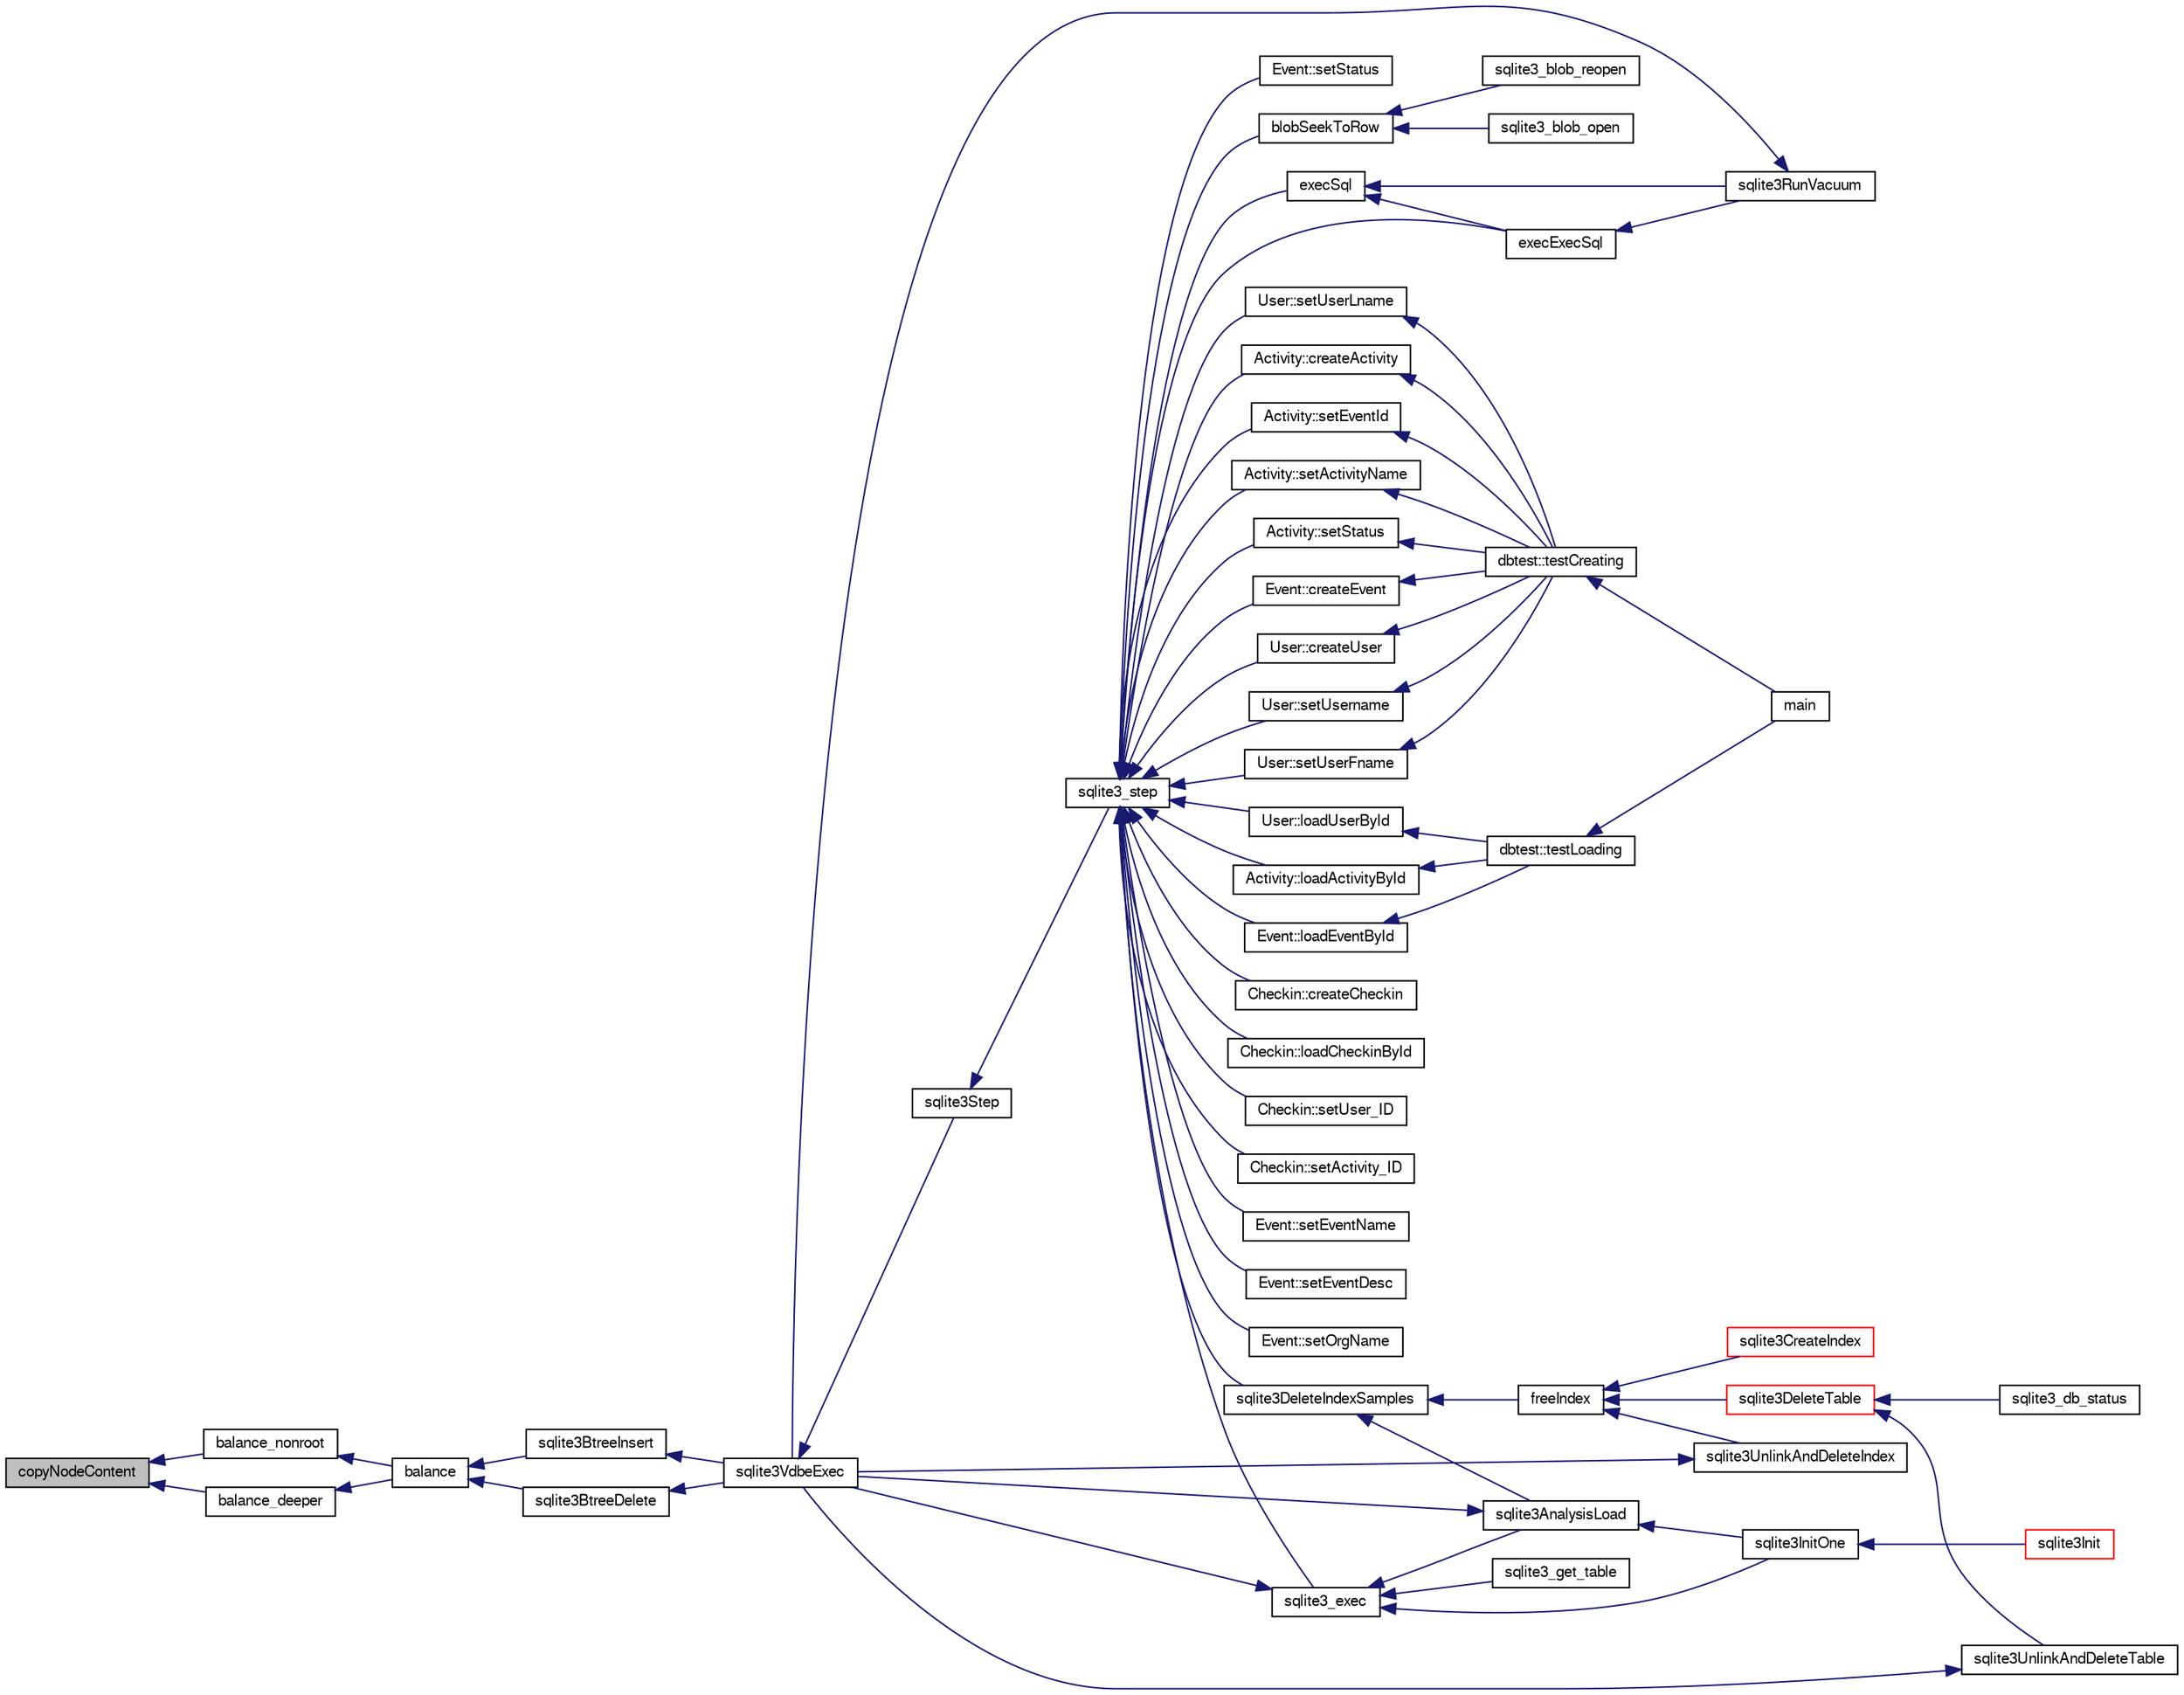 digraph "copyNodeContent"
{
  edge [fontname="FreeSans",fontsize="10",labelfontname="FreeSans",labelfontsize="10"];
  node [fontname="FreeSans",fontsize="10",shape=record];
  rankdir="LR";
  Node74133 [label="copyNodeContent",height=0.2,width=0.4,color="black", fillcolor="grey75", style="filled", fontcolor="black"];
  Node74133 -> Node74134 [dir="back",color="midnightblue",fontsize="10",style="solid",fontname="FreeSans"];
  Node74134 [label="balance_nonroot",height=0.2,width=0.4,color="black", fillcolor="white", style="filled",URL="$sqlite3_8c.html#a513ba5c0beb3462a4b60064469f1539d"];
  Node74134 -> Node74135 [dir="back",color="midnightblue",fontsize="10",style="solid",fontname="FreeSans"];
  Node74135 [label="balance",height=0.2,width=0.4,color="black", fillcolor="white", style="filled",URL="$sqlite3_8c.html#a173f7c872fb68ccd3a20440d640b66c7"];
  Node74135 -> Node74136 [dir="back",color="midnightblue",fontsize="10",style="solid",fontname="FreeSans"];
  Node74136 [label="sqlite3BtreeInsert",height=0.2,width=0.4,color="black", fillcolor="white", style="filled",URL="$sqlite3_8c.html#aa6c6b68ed28d38984e5fa329794d7f02"];
  Node74136 -> Node74137 [dir="back",color="midnightblue",fontsize="10",style="solid",fontname="FreeSans"];
  Node74137 [label="sqlite3VdbeExec",height=0.2,width=0.4,color="black", fillcolor="white", style="filled",URL="$sqlite3_8c.html#a8ce40a614bdc56719c4d642b1e4dfb21"];
  Node74137 -> Node74138 [dir="back",color="midnightblue",fontsize="10",style="solid",fontname="FreeSans"];
  Node74138 [label="sqlite3Step",height=0.2,width=0.4,color="black", fillcolor="white", style="filled",URL="$sqlite3_8c.html#a3f2872e873e2758a4beedad1d5113554"];
  Node74138 -> Node74139 [dir="back",color="midnightblue",fontsize="10",style="solid",fontname="FreeSans"];
  Node74139 [label="sqlite3_step",height=0.2,width=0.4,color="black", fillcolor="white", style="filled",URL="$sqlite3_8h.html#ac1e491ce36b7471eb28387f7d3c74334"];
  Node74139 -> Node74140 [dir="back",color="midnightblue",fontsize="10",style="solid",fontname="FreeSans"];
  Node74140 [label="Activity::createActivity",height=0.2,width=0.4,color="black", fillcolor="white", style="filled",URL="$classActivity.html#a813cc5e52c14ab49b39014c134e3425b"];
  Node74140 -> Node74141 [dir="back",color="midnightblue",fontsize="10",style="solid",fontname="FreeSans"];
  Node74141 [label="dbtest::testCreating",height=0.2,width=0.4,color="black", fillcolor="white", style="filled",URL="$classdbtest.html#a8193e88a7df657069c8a6bd09c8243b7"];
  Node74141 -> Node74142 [dir="back",color="midnightblue",fontsize="10",style="solid",fontname="FreeSans"];
  Node74142 [label="main",height=0.2,width=0.4,color="black", fillcolor="white", style="filled",URL="$test_8cpp.html#ae66f6b31b5ad750f1fe042a706a4e3d4"];
  Node74139 -> Node74143 [dir="back",color="midnightblue",fontsize="10",style="solid",fontname="FreeSans"];
  Node74143 [label="Activity::loadActivityById",height=0.2,width=0.4,color="black", fillcolor="white", style="filled",URL="$classActivity.html#abe4ffb4f08a47212ebf9013259d9e7fd"];
  Node74143 -> Node74144 [dir="back",color="midnightblue",fontsize="10",style="solid",fontname="FreeSans"];
  Node74144 [label="dbtest::testLoading",height=0.2,width=0.4,color="black", fillcolor="white", style="filled",URL="$classdbtest.html#a6f98d82a2c8e2b9040848763504ddae1"];
  Node74144 -> Node74142 [dir="back",color="midnightblue",fontsize="10",style="solid",fontname="FreeSans"];
  Node74139 -> Node74145 [dir="back",color="midnightblue",fontsize="10",style="solid",fontname="FreeSans"];
  Node74145 [label="Activity::setEventId",height=0.2,width=0.4,color="black", fillcolor="white", style="filled",URL="$classActivity.html#adb1d0fd0d08f473e068f0a4086bfa9ca"];
  Node74145 -> Node74141 [dir="back",color="midnightblue",fontsize="10",style="solid",fontname="FreeSans"];
  Node74139 -> Node74146 [dir="back",color="midnightblue",fontsize="10",style="solid",fontname="FreeSans"];
  Node74146 [label="Activity::setActivityName",height=0.2,width=0.4,color="black", fillcolor="white", style="filled",URL="$classActivity.html#a62dc3737b33915a36086f9dd26d16a81"];
  Node74146 -> Node74141 [dir="back",color="midnightblue",fontsize="10",style="solid",fontname="FreeSans"];
  Node74139 -> Node74147 [dir="back",color="midnightblue",fontsize="10",style="solid",fontname="FreeSans"];
  Node74147 [label="Activity::setStatus",height=0.2,width=0.4,color="black", fillcolor="white", style="filled",URL="$classActivity.html#af618135a7738f4d2a7ee147a8ef912ea"];
  Node74147 -> Node74141 [dir="back",color="midnightblue",fontsize="10",style="solid",fontname="FreeSans"];
  Node74139 -> Node74148 [dir="back",color="midnightblue",fontsize="10",style="solid",fontname="FreeSans"];
  Node74148 [label="Checkin::createCheckin",height=0.2,width=0.4,color="black", fillcolor="white", style="filled",URL="$classCheckin.html#a4e40acdf7fff0e607f6de4f24f3a163c"];
  Node74139 -> Node74149 [dir="back",color="midnightblue",fontsize="10",style="solid",fontname="FreeSans"];
  Node74149 [label="Checkin::loadCheckinById",height=0.2,width=0.4,color="black", fillcolor="white", style="filled",URL="$classCheckin.html#a3461f70ea6c68475225f2a07f78a21e0"];
  Node74139 -> Node74150 [dir="back",color="midnightblue",fontsize="10",style="solid",fontname="FreeSans"];
  Node74150 [label="Checkin::setUser_ID",height=0.2,width=0.4,color="black", fillcolor="white", style="filled",URL="$classCheckin.html#a76ab640f4f912876dbebf183db5359c6"];
  Node74139 -> Node74151 [dir="back",color="midnightblue",fontsize="10",style="solid",fontname="FreeSans"];
  Node74151 [label="Checkin::setActivity_ID",height=0.2,width=0.4,color="black", fillcolor="white", style="filled",URL="$classCheckin.html#ab2ff3ec2604ec73a42af25874a00b232"];
  Node74139 -> Node74152 [dir="back",color="midnightblue",fontsize="10",style="solid",fontname="FreeSans"];
  Node74152 [label="Event::createEvent",height=0.2,width=0.4,color="black", fillcolor="white", style="filled",URL="$classEvent.html#a77adb9f4a46ffb32c2d931f0691f5903"];
  Node74152 -> Node74141 [dir="back",color="midnightblue",fontsize="10",style="solid",fontname="FreeSans"];
  Node74139 -> Node74153 [dir="back",color="midnightblue",fontsize="10",style="solid",fontname="FreeSans"];
  Node74153 [label="Event::loadEventById",height=0.2,width=0.4,color="black", fillcolor="white", style="filled",URL="$classEvent.html#afa66cea33f722dbeecb69cc98fdea055"];
  Node74153 -> Node74144 [dir="back",color="midnightblue",fontsize="10",style="solid",fontname="FreeSans"];
  Node74139 -> Node74154 [dir="back",color="midnightblue",fontsize="10",style="solid",fontname="FreeSans"];
  Node74154 [label="Event::setEventName",height=0.2,width=0.4,color="black", fillcolor="white", style="filled",URL="$classEvent.html#a10596b6ca077df05184e30d62b08729d"];
  Node74139 -> Node74155 [dir="back",color="midnightblue",fontsize="10",style="solid",fontname="FreeSans"];
  Node74155 [label="Event::setEventDesc",height=0.2,width=0.4,color="black", fillcolor="white", style="filled",URL="$classEvent.html#ae36b8377dcae792f1c5c4726024c981b"];
  Node74139 -> Node74156 [dir="back",color="midnightblue",fontsize="10",style="solid",fontname="FreeSans"];
  Node74156 [label="Event::setOrgName",height=0.2,width=0.4,color="black", fillcolor="white", style="filled",URL="$classEvent.html#a19aac0f776bd764563a54977656cf680"];
  Node74139 -> Node74157 [dir="back",color="midnightblue",fontsize="10",style="solid",fontname="FreeSans"];
  Node74157 [label="Event::setStatus",height=0.2,width=0.4,color="black", fillcolor="white", style="filled",URL="$classEvent.html#ab0a6b9285af0f4172eb841e2b80f8972"];
  Node74139 -> Node74158 [dir="back",color="midnightblue",fontsize="10",style="solid",fontname="FreeSans"];
  Node74158 [label="blobSeekToRow",height=0.2,width=0.4,color="black", fillcolor="white", style="filled",URL="$sqlite3_8c.html#afff57e13332b98c8a44a7cebe38962ab"];
  Node74158 -> Node74159 [dir="back",color="midnightblue",fontsize="10",style="solid",fontname="FreeSans"];
  Node74159 [label="sqlite3_blob_open",height=0.2,width=0.4,color="black", fillcolor="white", style="filled",URL="$sqlite3_8h.html#adb8ad839a5bdd62a43785132bc7dd518"];
  Node74158 -> Node74160 [dir="back",color="midnightblue",fontsize="10",style="solid",fontname="FreeSans"];
  Node74160 [label="sqlite3_blob_reopen",height=0.2,width=0.4,color="black", fillcolor="white", style="filled",URL="$sqlite3_8h.html#abc77c24fdc0150138490359a94360f7e"];
  Node74139 -> Node74161 [dir="back",color="midnightblue",fontsize="10",style="solid",fontname="FreeSans"];
  Node74161 [label="sqlite3DeleteIndexSamples",height=0.2,width=0.4,color="black", fillcolor="white", style="filled",URL="$sqlite3_8c.html#aaeda0302fbf61397ec009f65bed047ef"];
  Node74161 -> Node74162 [dir="back",color="midnightblue",fontsize="10",style="solid",fontname="FreeSans"];
  Node74162 [label="sqlite3AnalysisLoad",height=0.2,width=0.4,color="black", fillcolor="white", style="filled",URL="$sqlite3_8c.html#a48a2301c27e1d3d68708b9b8761b5a01"];
  Node74162 -> Node74137 [dir="back",color="midnightblue",fontsize="10",style="solid",fontname="FreeSans"];
  Node74162 -> Node74163 [dir="back",color="midnightblue",fontsize="10",style="solid",fontname="FreeSans"];
  Node74163 [label="sqlite3InitOne",height=0.2,width=0.4,color="black", fillcolor="white", style="filled",URL="$sqlite3_8c.html#ac4318b25df65269906b0379251fe9b85"];
  Node74163 -> Node74164 [dir="back",color="midnightblue",fontsize="10",style="solid",fontname="FreeSans"];
  Node74164 [label="sqlite3Init",height=0.2,width=0.4,color="red", fillcolor="white", style="filled",URL="$sqlite3_8c.html#aed74e3dc765631a833f522f425ff5a48"];
  Node74161 -> Node74264 [dir="back",color="midnightblue",fontsize="10",style="solid",fontname="FreeSans"];
  Node74264 [label="freeIndex",height=0.2,width=0.4,color="black", fillcolor="white", style="filled",URL="$sqlite3_8c.html#a00907c99c18d5bcb9d0b38c077146c31"];
  Node74264 -> Node74265 [dir="back",color="midnightblue",fontsize="10",style="solid",fontname="FreeSans"];
  Node74265 [label="sqlite3UnlinkAndDeleteIndex",height=0.2,width=0.4,color="black", fillcolor="white", style="filled",URL="$sqlite3_8c.html#a889f2dcb438c56db37a6d61e9f25e244"];
  Node74265 -> Node74137 [dir="back",color="midnightblue",fontsize="10",style="solid",fontname="FreeSans"];
  Node74264 -> Node74266 [dir="back",color="midnightblue",fontsize="10",style="solid",fontname="FreeSans"];
  Node74266 [label="sqlite3DeleteTable",height=0.2,width=0.4,color="red", fillcolor="white", style="filled",URL="$sqlite3_8c.html#a7fd3d507375a381a3807f92735318973"];
  Node74266 -> Node74267 [dir="back",color="midnightblue",fontsize="10",style="solid",fontname="FreeSans"];
  Node74267 [label="sqlite3_db_status",height=0.2,width=0.4,color="black", fillcolor="white", style="filled",URL="$sqlite3_8h.html#ab64e8333313ee2e44116842711818940"];
  Node74266 -> Node74268 [dir="back",color="midnightblue",fontsize="10",style="solid",fontname="FreeSans"];
  Node74268 [label="sqlite3UnlinkAndDeleteTable",height=0.2,width=0.4,color="black", fillcolor="white", style="filled",URL="$sqlite3_8c.html#a9733677716a49de464f86fff164e9a1b"];
  Node74268 -> Node74137 [dir="back",color="midnightblue",fontsize="10",style="solid",fontname="FreeSans"];
  Node74264 -> Node74176 [dir="back",color="midnightblue",fontsize="10",style="solid",fontname="FreeSans"];
  Node74176 [label="sqlite3CreateIndex",height=0.2,width=0.4,color="red", fillcolor="white", style="filled",URL="$sqlite3_8c.html#a8dbe5e590ab6c58a8c45f34f7c81e825"];
  Node74139 -> Node74330 [dir="back",color="midnightblue",fontsize="10",style="solid",fontname="FreeSans"];
  Node74330 [label="sqlite3_exec",height=0.2,width=0.4,color="black", fillcolor="white", style="filled",URL="$sqlite3_8h.html#a97487ec8150e0bcc8fa392ab8f0e24db"];
  Node74330 -> Node74137 [dir="back",color="midnightblue",fontsize="10",style="solid",fontname="FreeSans"];
  Node74330 -> Node74162 [dir="back",color="midnightblue",fontsize="10",style="solid",fontname="FreeSans"];
  Node74330 -> Node74163 [dir="back",color="midnightblue",fontsize="10",style="solid",fontname="FreeSans"];
  Node74330 -> Node74331 [dir="back",color="midnightblue",fontsize="10",style="solid",fontname="FreeSans"];
  Node74331 [label="sqlite3_get_table",height=0.2,width=0.4,color="black", fillcolor="white", style="filled",URL="$sqlite3_8h.html#a5effeac4e12df57beaa35c5be1f61579"];
  Node74139 -> Node74321 [dir="back",color="midnightblue",fontsize="10",style="solid",fontname="FreeSans"];
  Node74321 [label="execSql",height=0.2,width=0.4,color="black", fillcolor="white", style="filled",URL="$sqlite3_8c.html#a7d16651b98a110662f4c265eff0246cb"];
  Node74321 -> Node74322 [dir="back",color="midnightblue",fontsize="10",style="solid",fontname="FreeSans"];
  Node74322 [label="execExecSql",height=0.2,width=0.4,color="black", fillcolor="white", style="filled",URL="$sqlite3_8c.html#ac1be09a6c047f21133d16378d301e0d4"];
  Node74322 -> Node74323 [dir="back",color="midnightblue",fontsize="10",style="solid",fontname="FreeSans"];
  Node74323 [label="sqlite3RunVacuum",height=0.2,width=0.4,color="black", fillcolor="white", style="filled",URL="$sqlite3_8c.html#a5e83ddc7b3e7e8e79ad5d1fc92de1d2f"];
  Node74323 -> Node74137 [dir="back",color="midnightblue",fontsize="10",style="solid",fontname="FreeSans"];
  Node74321 -> Node74323 [dir="back",color="midnightblue",fontsize="10",style="solid",fontname="FreeSans"];
  Node74139 -> Node74322 [dir="back",color="midnightblue",fontsize="10",style="solid",fontname="FreeSans"];
  Node74139 -> Node74324 [dir="back",color="midnightblue",fontsize="10",style="solid",fontname="FreeSans"];
  Node74324 [label="User::createUser",height=0.2,width=0.4,color="black", fillcolor="white", style="filled",URL="$classUser.html#a22ed673939e8cc0a136130b809bba513"];
  Node74324 -> Node74141 [dir="back",color="midnightblue",fontsize="10",style="solid",fontname="FreeSans"];
  Node74139 -> Node74325 [dir="back",color="midnightblue",fontsize="10",style="solid",fontname="FreeSans"];
  Node74325 [label="User::loadUserById",height=0.2,width=0.4,color="black", fillcolor="white", style="filled",URL="$classUser.html#a863377665b7fb83c5547dcf9727f5092"];
  Node74325 -> Node74144 [dir="back",color="midnightblue",fontsize="10",style="solid",fontname="FreeSans"];
  Node74139 -> Node74326 [dir="back",color="midnightblue",fontsize="10",style="solid",fontname="FreeSans"];
  Node74326 [label="User::setUsername",height=0.2,width=0.4,color="black", fillcolor="white", style="filled",URL="$classUser.html#aa0497022a136cb78de785b0a39ae60b1"];
  Node74326 -> Node74141 [dir="back",color="midnightblue",fontsize="10",style="solid",fontname="FreeSans"];
  Node74139 -> Node74327 [dir="back",color="midnightblue",fontsize="10",style="solid",fontname="FreeSans"];
  Node74327 [label="User::setUserFname",height=0.2,width=0.4,color="black", fillcolor="white", style="filled",URL="$classUser.html#a72657eb55cd0ca437b4841a43f19912f"];
  Node74327 -> Node74141 [dir="back",color="midnightblue",fontsize="10",style="solid",fontname="FreeSans"];
  Node74139 -> Node74328 [dir="back",color="midnightblue",fontsize="10",style="solid",fontname="FreeSans"];
  Node74328 [label="User::setUserLname",height=0.2,width=0.4,color="black", fillcolor="white", style="filled",URL="$classUser.html#aa25973387e5afe1aa6f60dd6545e33b5"];
  Node74328 -> Node74141 [dir="back",color="midnightblue",fontsize="10",style="solid",fontname="FreeSans"];
  Node74135 -> Node74398 [dir="back",color="midnightblue",fontsize="10",style="solid",fontname="FreeSans"];
  Node74398 [label="sqlite3BtreeDelete",height=0.2,width=0.4,color="black", fillcolor="white", style="filled",URL="$sqlite3_8c.html#a65c40cd7ec987dbd25392a180f388fe7"];
  Node74398 -> Node74137 [dir="back",color="midnightblue",fontsize="10",style="solid",fontname="FreeSans"];
  Node74133 -> Node74399 [dir="back",color="midnightblue",fontsize="10",style="solid",fontname="FreeSans"];
  Node74399 [label="balance_deeper",height=0.2,width=0.4,color="black", fillcolor="white", style="filled",URL="$sqlite3_8c.html#af8eafba12a6ebc987cf6ae89f4cce1a8"];
  Node74399 -> Node74135 [dir="back",color="midnightblue",fontsize="10",style="solid",fontname="FreeSans"];
}
